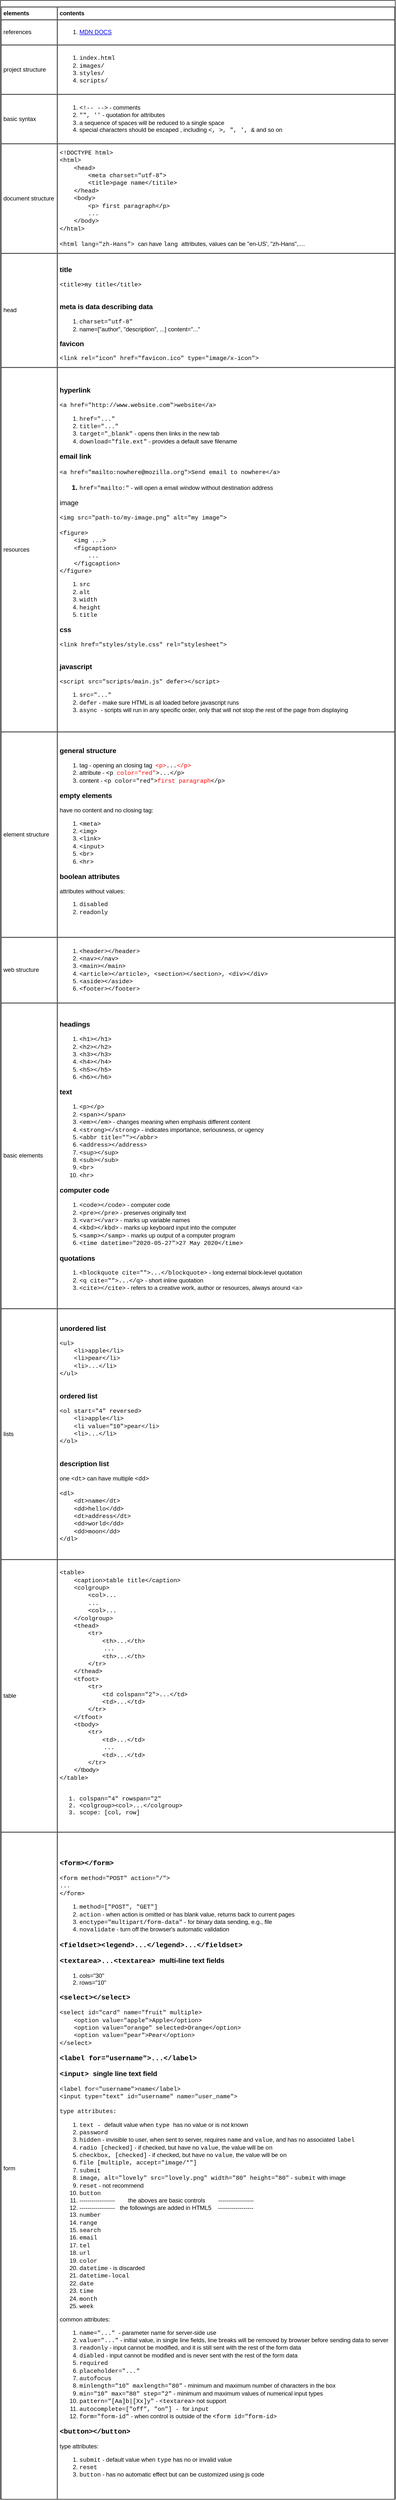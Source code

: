 <mxfile version="13.1.3">
    <diagram id="6hGFLwfOUW9BJ-s0fimq" name="html">
        <mxGraphModel dx="826" dy="403" grid="1" gridSize="10" guides="1" tooltips="1" connect="1" arrows="1" fold="1" page="1" pageScale="1" pageWidth="827" pageHeight="1169" math="0" shadow="0">
            <root>
                <mxCell id="0"/>
                <mxCell id="1" parent="0"/>
                <mxCell id="2" value="&lt;p&gt;&lt;/p&gt;&lt;table cellpadding=&quot;4&quot; cellspacing=&quot;0&quot; border=&quot;1&quot; style=&quot;font-size: 1em ; width: 100% ; height: 100%&quot;&gt;&lt;tbody&gt;&lt;tr&gt;&lt;th&gt;elements&lt;/th&gt;&lt;th&gt;contents&lt;/th&gt;&lt;/tr&gt;&lt;tr&gt;&lt;td&gt;references&lt;/td&gt;&lt;td&gt;&lt;ol&gt;&lt;li&gt;&lt;a href=&quot;https://developer.mozilla.org/en-US/docs/Learn/Getting_started_with_the_web&quot;&gt;MDN DOCS&lt;/a&gt;&lt;/li&gt;&lt;/ol&gt;&lt;/td&gt;&lt;/tr&gt;&lt;tr&gt;&lt;td&gt;project structure&lt;/td&gt;&lt;td&gt;&lt;ol&gt;&lt;li&gt;&lt;font face=&quot;Courier New&quot;&gt;index.html&lt;/font&gt;&lt;/li&gt;&lt;li&gt;&lt;font face=&quot;Courier New&quot;&gt;images/&lt;/font&gt;&lt;/li&gt;&lt;li&gt;&lt;font face=&quot;Courier New&quot;&gt;styles/&lt;/font&gt;&lt;/li&gt;&lt;li&gt;&lt;font face=&quot;Courier New&quot;&gt;scripts/&lt;/font&gt;&lt;/li&gt;&lt;/ol&gt;&lt;/td&gt;&lt;/tr&gt;&lt;tr&gt;&lt;td&gt;basic syntax&lt;/td&gt;&lt;td&gt;&lt;ol&gt;&lt;li&gt;&lt;font face=&quot;Courier New&quot;&gt;&amp;lt;!-- --&amp;gt;&lt;/font&gt; - comments&lt;/li&gt;&lt;li&gt;&lt;font face=&quot;Courier New&quot;&gt;&quot;&quot;, ''&lt;/font&gt; - quotation for attributes&lt;/li&gt;&lt;li&gt;a sequence of spaces will be reduced to a single space&lt;/li&gt;&lt;li&gt;special characters should be escaped , including &lt;font face=&quot;Courier New&quot;&gt;&amp;lt;, &amp;gt;, &quot;, ', &amp;amp;&lt;/font&gt; and so on&lt;/li&gt;&lt;/ol&gt;&lt;/td&gt;&lt;/tr&gt;&lt;tr&gt;&lt;td&gt;document structure&lt;/td&gt;&lt;td&gt;&lt;font face=&quot;Courier New&quot;&gt;&amp;lt;!DOCTYPE html&amp;gt;&lt;br&gt;&amp;lt;html&amp;gt;&lt;br&gt;&amp;nbsp; &amp;nbsp; &amp;lt;head&amp;gt;&lt;br&gt;&amp;nbsp; &amp;nbsp; &amp;nbsp; &amp;nbsp; &amp;lt;meta charset=&quot;utf-8&quot;&amp;gt;&lt;br&gt;&amp;nbsp; &amp;nbsp; &amp;nbsp; &amp;nbsp; &amp;lt;title&amp;gt;page name&amp;lt;/titile&amp;gt;&lt;br&gt;&amp;nbsp; &amp;nbsp; &amp;lt;/head&amp;gt;&lt;br&gt;&amp;nbsp; &amp;nbsp; &amp;lt;body&amp;gt;&lt;br&gt;&amp;nbsp; &amp;nbsp; &amp;nbsp; &amp;nbsp; &amp;lt;p&amp;gt; first paragraph&amp;lt;/p&amp;gt;&lt;br&gt;&amp;nbsp; &amp;nbsp; &amp;nbsp; &amp;nbsp; ...&lt;br&gt;&amp;nbsp; &amp;nbsp; &amp;lt;/body&amp;gt;&lt;br&gt;&amp;lt;/html&amp;gt;&lt;br&gt;&lt;br&gt;&amp;lt;html lang=&quot;zh-Hans&quot;&amp;gt; &lt;/font&gt;can have &lt;font face=&quot;Courier New&quot;&gt;lang &lt;/font&gt;attributes, values can be &quot;en-US', &quot;zh-Hans&quot;,....&lt;/td&gt;&lt;/tr&gt;&lt;tr&gt;&lt;td&gt;head&lt;/td&gt;&lt;td&gt;&lt;h3&gt;title&lt;/h3&gt;&lt;font face=&quot;Courier New&quot;&gt;&amp;lt;title&amp;gt;my title&amp;lt;/title&amp;gt;&lt;br&gt;&lt;br&gt;&lt;/font&gt;&lt;h3&gt;meta is data describing data&lt;/h3&gt;&lt;ol&gt;&lt;li&gt;&lt;font face=&quot;Courier New&quot;&gt;charset=&quot;utf-8&quot;&lt;/font&gt;&lt;/li&gt;&lt;li&gt;name=[&quot;author&quot;, &quot;description&quot;, ...] content=&quot;...&quot;&lt;/li&gt;&lt;/ol&gt;&lt;h3&gt;favicon&lt;/h3&gt;&lt;div style=&quot;font-family: &amp;#34;courier new&amp;#34;&quot;&gt;&amp;lt;link rel=&quot;icon&quot; href=&quot;favicon.ico&quot; type=&quot;image/x-icon&quot;&amp;gt;&lt;br&gt;&lt;/div&gt;&lt;div style=&quot;font-family: &amp;#34;courier new&amp;#34;&quot;&gt;&lt;/div&gt;&lt;/td&gt;&lt;/tr&gt;&lt;tr&gt;&lt;td&gt;resources&lt;/td&gt;&lt;td&gt;&lt;h3&gt;hyperlink&lt;/h3&gt;&lt;h3&gt;&lt;div style=&quot;font-size: 12px ; font-weight: 400&quot;&gt;&lt;font face=&quot;Courier New&quot;&gt;&amp;lt;a href=&quot;http://www.website.com&quot;&amp;gt;website&amp;lt;/a&amp;gt;&lt;/font&gt;&lt;/div&gt;&lt;div style=&quot;font-size: 12px ; font-weight: 400&quot;&gt;&lt;ol&gt;&lt;li&gt;&lt;font face=&quot;Courier New&quot;&gt;href=&quot;...&quot;&lt;/font&gt;&lt;/li&gt;&lt;li&gt;&lt;font face=&quot;Courier New&quot;&gt;title=&quot;...&quot;&lt;/font&gt;&lt;/li&gt;&lt;li&gt;&lt;font face=&quot;Courier New&quot;&gt;target=&quot;_blank&quot;&lt;/font&gt; - opens then links in the new tab&lt;/li&gt;&lt;li&gt;&lt;font face=&quot;Courier New&quot;&gt;download=&quot;file.ext&quot;&lt;/font&gt;&amp;nbsp;- provides a default save filename&lt;/li&gt;&lt;/ol&gt;&lt;h3&gt;email link&lt;/h3&gt;&lt;/div&gt;&lt;/h3&gt;&lt;h3&gt;&lt;div&gt;&lt;font face=&quot;Courier New&quot;&gt;&lt;span style=&quot;font-size: 12px ; font-weight: 400&quot;&gt;&amp;lt;a href=&quot;mailto:nowhere@mozilla.org&quot;&amp;gt;Send email to nowhere&amp;lt;/a&amp;gt;&lt;/span&gt;&lt;/font&gt;&lt;/div&gt;&lt;div&gt;&lt;ol&gt;&lt;li&gt;&lt;span style=&quot;font-size: 12px ; font-weight: 400&quot;&gt;&lt;font face=&quot;Courier New&quot;&gt;href=&quot;mailto:&quot;&lt;/font&gt;&amp;nbsp;- will open a email window without destination address&lt;/span&gt;&lt;/li&gt;&lt;/ol&gt;&lt;/div&gt;&lt;/h3&gt;&lt;h3&gt;&lt;span style=&quot;font-size: 1em ; font-weight: 400&quot;&gt;image&lt;/span&gt;&lt;/h3&gt;&lt;font face=&quot;Courier New&quot;&gt;&amp;lt;img src=&quot;path-to/my-image.png&quot; alt=&quot;my image&quot;&amp;gt;&lt;br&gt;&lt;br&gt;&amp;lt;figure&amp;gt;&lt;br&gt;&amp;nbsp; &amp;nbsp; &amp;lt;img ...&amp;gt;&lt;br&gt;&amp;nbsp; &amp;nbsp; &amp;lt;figcaption&amp;gt;&lt;br&gt;&amp;nbsp; &amp;nbsp; &amp;nbsp; &amp;nbsp; ...&lt;br&gt;&amp;nbsp; &amp;nbsp; &amp;lt;/figcaption&amp;gt;&lt;br&gt;&amp;lt;/figure&amp;gt;&lt;br&gt;&lt;/font&gt;&lt;ol&gt;&lt;li&gt;&lt;font face=&quot;Courier New&quot;&gt;src&lt;/font&gt;&lt;/li&gt;&lt;li&gt;&lt;font face=&quot;Courier New&quot;&gt;alt&lt;/font&gt;&lt;/li&gt;&lt;li&gt;&lt;font face=&quot;Courier New&quot;&gt;width&lt;/font&gt;&lt;/li&gt;&lt;li&gt;&lt;font face=&quot;Courier New&quot;&gt;height&lt;/font&gt;&lt;/li&gt;&lt;li&gt;&lt;font face=&quot;Courier New&quot;&gt;title&lt;/font&gt;&lt;/li&gt;&lt;/ol&gt;&lt;h3&gt;css&lt;/h3&gt;&lt;div&gt;&lt;font face=&quot;Courier New&quot;&gt;&amp;lt;link href=&quot;styles/style.css&quot; rel=&quot;stylesheet&quot;&amp;gt;&lt;/font&gt;&lt;/div&gt;&lt;div&gt;&lt;br&gt;&lt;/div&gt;&lt;h3&gt;javascript&lt;/h3&gt;&lt;div&gt;&lt;font face=&quot;Courier New&quot;&gt;&amp;lt;script src=&quot;scripts/main.js&quot; defer&amp;gt;&amp;lt;/script&amp;gt;&lt;/font&gt;&lt;/div&gt;&lt;div&gt;&lt;ol&gt;&lt;li&gt;&lt;font face=&quot;Courier New&quot;&gt;src=&quot;...&quot;&lt;/font&gt;&lt;/li&gt;&lt;li&gt;&lt;font face=&quot;Courier New&quot;&gt;defer&lt;/font&gt; - make sure HTML is all loaded before javascript runs&lt;/li&gt;&lt;li&gt;&lt;font face=&quot;Courier New&quot;&gt;async &lt;/font&gt;- scripts will run in any specific order, only that will not stop the rest of the page from displaying&lt;/li&gt;&lt;/ol&gt;&lt;/div&gt;&lt;/td&gt;&lt;/tr&gt;&lt;tr&gt;&lt;td&gt;element structure&lt;/td&gt;&lt;td&gt;&lt;h3&gt;general structure&lt;/h3&gt;&lt;ol&gt;&lt;li&gt;tag - opening an closing tag&amp;nbsp; &lt;font face=&quot;Courier New&quot;&gt;&lt;font color=&quot;#ff0000&quot;&gt;&amp;lt;p&amp;gt;&lt;/font&gt;...&lt;font color=&quot;#ff0000&quot;&gt;&amp;lt;/p&amp;gt;&lt;/font&gt;&lt;/font&gt;&lt;/li&gt;&lt;li&gt;attribute - &lt;font face=&quot;Courier New&quot;&gt;&amp;lt;p &lt;font color=&quot;#ff0000&quot;&gt;color=&quot;red&quot;&lt;/font&gt;&amp;gt;...&amp;lt;/p&amp;gt;&lt;/font&gt;&lt;/li&gt;&lt;li&gt;content - &lt;font face=&quot;Courier New&quot;&gt;&amp;lt;p color=&quot;red&quot;&amp;gt;&lt;font color=&quot;#ff0000&quot;&gt;first paragraph&lt;/font&gt;&amp;lt;/p&amp;gt;&lt;/font&gt;&lt;/li&gt;&lt;/ol&gt;&lt;h3&gt;empty elements&amp;nbsp;&lt;/h3&gt;&lt;div&gt;have no content and no closing tag:&lt;/div&gt;&lt;div&gt;&lt;ol&gt;&lt;li&gt;&lt;font face=&quot;Courier New&quot;&gt;&amp;lt;meta&amp;gt;&lt;/font&gt;&lt;/li&gt;&lt;li&gt;&lt;font face=&quot;Courier New&quot;&gt;&amp;lt;img&amp;gt;&lt;/font&gt;&lt;/li&gt;&lt;li&gt;&lt;font face=&quot;Courier New&quot;&gt;&amp;lt;link&amp;gt;&lt;/font&gt;&lt;/li&gt;&lt;li&gt;&lt;font face=&quot;Courier New&quot;&gt;&amp;lt;input&amp;gt;&lt;/font&gt;&lt;/li&gt;&lt;li&gt;&lt;font face=&quot;Courier New&quot;&gt;&amp;lt;br&amp;gt;&lt;/font&gt;&lt;/li&gt;&lt;li&gt;&lt;font face=&quot;Courier New&quot;&gt;&amp;lt;hr&amp;gt;&lt;/font&gt;&lt;/li&gt;&lt;/ol&gt;&lt;h3&gt;boolean attributes&lt;/h3&gt;&lt;/div&gt;&lt;div&gt;attributes without values:&lt;/div&gt;&lt;div&gt;&lt;ol&gt;&lt;li&gt;&lt;font face=&quot;Courier New&quot;&gt;disabled&lt;/font&gt;&lt;/li&gt;&lt;li&gt;&lt;font face=&quot;Courier New&quot;&gt;readonly&lt;/font&gt;&lt;/li&gt;&lt;/ol&gt;&lt;/div&gt;&lt;div&gt;&lt;font face=&quot;Courier New&quot;&gt;&lt;br&gt;&lt;/font&gt;&lt;/div&gt;&lt;/td&gt;&lt;/tr&gt;&lt;tr&gt;&lt;td&gt;web structure&lt;/td&gt;&lt;td&gt;&lt;ol&gt;&lt;li&gt;&lt;font face=&quot;Courier New&quot;&gt;&amp;lt;header&amp;gt;&amp;lt;/header&amp;gt;&lt;/font&gt;&lt;/li&gt;&lt;li&gt;&lt;font face=&quot;Courier New&quot;&gt;&amp;lt;nav&amp;gt;&amp;lt;/nav&amp;gt;&lt;/font&gt;&lt;/li&gt;&lt;li&gt;&lt;font face=&quot;Courier New&quot;&gt;&amp;lt;main&amp;gt;&amp;lt;/main&amp;gt;&lt;/font&gt;&lt;/li&gt;&lt;li&gt;&lt;font face=&quot;Courier New&quot;&gt;&amp;lt;article&amp;gt;&amp;lt;/article&amp;gt;, &amp;lt;section&amp;gt;&amp;lt;/section&amp;gt;, &amp;lt;div&amp;gt;&amp;lt;/div&amp;gt;&lt;/font&gt;&lt;/li&gt;&lt;li&gt;&lt;font face=&quot;Courier New&quot;&gt;&amp;lt;aside&amp;gt;&amp;lt;/aside&amp;gt;&lt;/font&gt;&lt;/li&gt;&lt;li&gt;&lt;font face=&quot;Courier New&quot;&gt;&amp;lt;footer&amp;gt;&amp;lt;/footer&amp;gt;&lt;/font&gt;&lt;/li&gt;&lt;/ol&gt;&lt;/td&gt;&lt;/tr&gt;&lt;tr&gt;&lt;td&gt;basic elements&lt;/td&gt;&lt;td&gt;&lt;h3&gt;headings&lt;/h3&gt;&lt;ol&gt;&lt;li&gt;&lt;font face=&quot;Courier New&quot;&gt;&amp;lt;h1&amp;gt;&amp;lt;/h1&amp;gt;&lt;/font&gt;&lt;/li&gt;&lt;li&gt;&lt;font face=&quot;Courier New&quot;&gt;&amp;lt;h2&amp;gt;&amp;lt;/h2&amp;gt;&lt;/font&gt;&lt;/li&gt;&lt;li&gt;&lt;font face=&quot;Courier New&quot;&gt;&amp;lt;h3&amp;gt;&amp;lt;/h3&amp;gt;&lt;/font&gt;&lt;/li&gt;&lt;li&gt;&lt;font face=&quot;Courier New&quot;&gt;&amp;lt;h4&amp;gt;&amp;lt;/h4&amp;gt;&lt;/font&gt;&lt;/li&gt;&lt;li&gt;&lt;font face=&quot;Courier New&quot;&gt;&amp;lt;h5&amp;gt;&amp;lt;/h5&amp;gt;&lt;/font&gt;&lt;/li&gt;&lt;li&gt;&lt;font face=&quot;Courier New&quot;&gt;&amp;lt;h6&amp;gt;&amp;lt;/h6&amp;gt;&lt;/font&gt;&lt;/li&gt;&lt;/ol&gt;&lt;h3&gt;text&lt;/h3&gt;&lt;ol&gt;&lt;li&gt;&lt;font face=&quot;Courier New&quot;&gt;&amp;lt;p&amp;gt;&amp;lt;/p&amp;gt;&lt;/font&gt;&lt;/li&gt;&lt;li&gt;&lt;font face=&quot;Courier New&quot;&gt;&amp;lt;span&amp;gt;&amp;lt;/span&amp;gt;&lt;/font&gt;&lt;/li&gt;&lt;li&gt;&lt;font face=&quot;Courier New&quot;&gt;&amp;lt;em&amp;gt;&amp;lt;/em&amp;gt;&lt;/font&gt; - changes meaning when emphasis different content&lt;/li&gt;&lt;li&gt;&lt;font face=&quot;Courier New&quot;&gt;&amp;lt;strong&amp;gt;&amp;lt;/strong&amp;gt;&lt;/font&gt; - indicates importance, seriousness, or ugency&lt;/li&gt;&lt;li&gt;&lt;font face=&quot;Courier New&quot;&gt;&amp;lt;abbr title=&quot;&quot;&amp;gt;&amp;lt;/abbr&amp;gt;&lt;/font&gt;&lt;/li&gt;&lt;li&gt;&lt;font face=&quot;Courier New&quot;&gt;&amp;lt;address&amp;gt;&amp;lt;/address&amp;gt;&lt;/font&gt;&lt;/li&gt;&lt;li&gt;&lt;font face=&quot;Courier New&quot;&gt;&amp;lt;sup&amp;gt;&amp;lt;/sup&amp;gt;&lt;/font&gt;&lt;/li&gt;&lt;li&gt;&lt;font face=&quot;Courier New&quot;&gt;&amp;lt;sub&amp;gt;&amp;lt;/sub&amp;gt;&lt;/font&gt;&lt;/li&gt;&lt;li&gt;&lt;font face=&quot;Courier New&quot;&gt;&amp;lt;br&amp;gt;&lt;/font&gt;&lt;/li&gt;&lt;li&gt;&lt;font face=&quot;Courier New&quot;&gt;&amp;lt;hr&amp;gt;&lt;/font&gt;&lt;/li&gt;&lt;/ol&gt;&lt;h3&gt;computer code&lt;/h3&gt;&lt;div&gt;&lt;ol&gt;&lt;li&gt;&lt;font face=&quot;Courier New&quot;&gt;&amp;lt;code&amp;gt;&amp;lt;/code&amp;gt;&lt;/font&gt;&amp;nbsp;- computer code&lt;/li&gt;&lt;li&gt;&lt;font face=&quot;Courier New&quot;&gt;&amp;lt;pre&amp;gt;&amp;lt;/pre&amp;gt;&lt;/font&gt;&amp;nbsp;- preserves originally text&lt;/li&gt;&lt;li&gt;&lt;font face=&quot;Courier New&quot;&gt;&amp;lt;var&amp;gt;&amp;lt;/var&amp;gt;&lt;/font&gt;&amp;nbsp;- marks up variable names&lt;/li&gt;&lt;li&gt;&lt;font face=&quot;Courier New&quot;&gt;&amp;lt;kbd&amp;gt;&amp;lt;/kbd&amp;gt;&lt;/font&gt;&amp;nbsp;- marks up keyboard input into the computer&lt;/li&gt;&lt;li&gt;&lt;font face=&quot;Courier New&quot;&gt;&amp;lt;samp&amp;gt;&amp;lt;/samp&amp;gt;&lt;/font&gt;&amp;nbsp;- marks up output of a computer program&lt;/li&gt;&lt;li&gt;&lt;font face=&quot;Courier New&quot;&gt;&amp;lt;time datetime=&quot;2020-05-27&quot;&amp;gt;27 May 2020&amp;lt;/time&amp;gt;&lt;/font&gt;&lt;/li&gt;&lt;/ol&gt;&lt;/div&gt;&lt;h3&gt;&lt;span style=&quot;font-size: 1em&quot;&gt;quotations&lt;/span&gt;&lt;/h3&gt;&lt;ol&gt;&lt;li&gt;&lt;font face=&quot;Courier New&quot;&gt;&amp;lt;blockquote cite=&quot;&quot;&amp;gt;...&amp;lt;/blockquote&amp;gt;&lt;/font&gt; - long external block-level quotation&amp;nbsp;&lt;/li&gt;&lt;li&gt;&lt;font face=&quot;Courier New&quot;&gt;&amp;lt;q cite=&quot;&quot;&amp;gt;...&amp;lt;/q&amp;gt;&lt;/font&gt; - short inline quotation&lt;/li&gt;&lt;li&gt;&lt;font face=&quot;Courier New&quot;&gt;&amp;lt;cite&amp;gt;&amp;lt;/cite&amp;gt;&lt;/font&gt; - refers to a creative work, author or resources, always around &lt;font face=&quot;Courier New&quot;&gt;&amp;lt;a&amp;gt;&lt;/font&gt;&lt;/li&gt;&lt;/ol&gt;&lt;div&gt;&lt;/div&gt;&lt;/td&gt;&lt;/tr&gt;&lt;tr&gt;&lt;td&gt;lists&lt;/td&gt;&lt;td&gt;&lt;h3&gt;unordered list&lt;/h3&gt;&lt;div&gt;&lt;font face=&quot;Courier New&quot;&gt;&amp;lt;ul&amp;gt;&lt;/font&gt;&lt;/div&gt;&lt;div&gt;&lt;font face=&quot;Courier New&quot;&gt;&amp;nbsp; &amp;nbsp; &amp;lt;li&amp;gt;apple&amp;lt;/li&amp;gt;&lt;/font&gt;&lt;/div&gt;&lt;div&gt;&lt;font face=&quot;Courier New&quot;&gt;&amp;nbsp; &amp;nbsp; &amp;lt;li&amp;gt;pear&amp;lt;/li&amp;gt;&lt;/font&gt;&lt;/div&gt;&lt;div&gt;&lt;font face=&quot;Courier New&quot;&gt;&amp;nbsp; &amp;nbsp; &amp;lt;li&amp;gt;...&amp;lt;/li&amp;gt;&lt;/font&gt;&lt;/div&gt;&lt;div&gt;&lt;font face=&quot;Courier New&quot;&gt;&amp;lt;/ul&amp;gt;&lt;/font&gt;&lt;/div&gt;&lt;div&gt;&lt;font face=&quot;Courier New&quot;&gt;&lt;br&gt;&lt;/font&gt;&lt;/div&gt;&lt;h3&gt;ordered list&lt;/h3&gt;&lt;div&gt;&lt;div&gt;&lt;font face=&quot;Courier New&quot;&gt;&amp;lt;ol start=&quot;4&quot; reversed&amp;gt;&lt;/font&gt;&lt;/div&gt;&lt;div&gt;&lt;font face=&quot;Courier New&quot;&gt;&amp;nbsp; &amp;nbsp; &amp;lt;li&amp;gt;apple&amp;lt;/li&amp;gt;&lt;/font&gt;&lt;/div&gt;&lt;div&gt;&lt;font face=&quot;Courier New&quot;&gt;&amp;nbsp; &amp;nbsp; &amp;lt;li value=&quot;10&quot;&amp;gt;pear&amp;lt;/li&amp;gt;&lt;/font&gt;&lt;/div&gt;&lt;div&gt;&lt;font face=&quot;Courier New&quot;&gt;&amp;nbsp; &amp;nbsp; &amp;lt;li&amp;gt;...&amp;lt;/li&amp;gt;&lt;/font&gt;&lt;/div&gt;&lt;div&gt;&lt;font face=&quot;Courier New&quot;&gt;&amp;lt;/ol&amp;gt;&lt;/font&gt;&lt;/div&gt;&lt;/div&gt;&lt;div&gt;&lt;font face=&quot;Courier New&quot;&gt;&lt;br&gt;&lt;/font&gt;&lt;/div&gt;&lt;h3&gt;description list&lt;/h3&gt;&lt;div&gt;one &lt;font face=&quot;Courier New&quot;&gt;&amp;lt;dt&amp;gt;&lt;/font&gt; can have multiple &lt;font face=&quot;Courier New&quot;&gt;&amp;lt;dd&amp;gt;&lt;/font&gt;&lt;/div&gt;&lt;div&gt;&lt;br&gt;&lt;/div&gt;&lt;div&gt;&lt;font face=&quot;Courier New&quot;&gt;&amp;lt;dl&amp;gt;&lt;/font&gt;&lt;/div&gt;&lt;div&gt;&lt;font face=&quot;Courier New&quot;&gt;&amp;nbsp; &amp;nbsp; &amp;lt;dt&amp;gt;name&amp;lt;/dt&amp;gt;&lt;/font&gt;&lt;/div&gt;&lt;div&gt;&lt;font face=&quot;Courier New&quot;&gt;&amp;nbsp; &amp;nbsp; &amp;lt;dd&amp;gt;hello&amp;lt;/dd&amp;gt;&lt;/font&gt;&lt;/div&gt;&lt;div&gt;&lt;font face=&quot;Courier New&quot;&gt;&amp;nbsp; &amp;nbsp; &amp;lt;dt&amp;gt;address&amp;lt;/dt&amp;gt;&lt;/font&gt;&lt;/div&gt;&lt;div&gt;&lt;font face=&quot;Courier New&quot;&gt;&amp;nbsp; &amp;nbsp; &amp;lt;dd&amp;gt;world&amp;lt;/dd&amp;gt;&lt;/font&gt;&lt;/div&gt;&lt;div&gt;&lt;font face=&quot;Courier New&quot;&gt;&amp;nbsp; &amp;nbsp; &amp;lt;dd&amp;gt;moon&amp;lt;/dd&amp;gt;&lt;/font&gt;&lt;/div&gt;&lt;div&gt;&lt;font face=&quot;Courier New&quot;&gt;&amp;lt;/dl&amp;gt;&lt;/font&gt;&lt;/div&gt;&lt;div&gt;&lt;font face=&quot;Courier New&quot;&gt;&lt;br&gt;&lt;/font&gt;&lt;/div&gt;&lt;/td&gt;&lt;/tr&gt;&lt;tr&gt;&lt;td&gt;table&lt;/td&gt;&lt;td&gt;&lt;font face=&quot;Courier New&quot;&gt;&amp;lt;table&amp;gt;&lt;br&gt;&amp;nbsp; &amp;nbsp; &amp;lt;caption&amp;gt;table title&amp;lt;/caption&amp;gt;&lt;br&gt;&amp;nbsp; &amp;nbsp; &amp;lt;colgroup&amp;gt;&lt;br&gt;&amp;nbsp; &amp;nbsp; &amp;nbsp; &amp;nbsp; &amp;lt;col&amp;gt;...&lt;br&gt;&amp;nbsp; &amp;nbsp; &amp;nbsp; &amp;nbsp; ...&lt;br&gt;&amp;nbsp; &amp;nbsp; &amp;nbsp; &amp;nbsp; &amp;lt;col&amp;gt;...&lt;/font&gt;&lt;br style=&quot;font-family: &amp;#34;courier new&amp;#34;&quot;&gt;&lt;span style=&quot;font-family: &amp;#34;courier new&amp;#34;&quot;&gt;&amp;nbsp; &amp;nbsp; &amp;lt;/colgroup&amp;gt;&lt;/span&gt;&lt;font face=&quot;Courier New&quot;&gt;&lt;br&gt;&amp;nbsp; &amp;nbsp; &amp;lt;thead&amp;gt;&lt;br&gt;&amp;nbsp; &amp;nbsp; &amp;nbsp; &amp;nbsp; &amp;lt;tr&amp;gt;&lt;br&gt;&amp;nbsp; &amp;nbsp; &amp;nbsp; &amp;nbsp; &amp;nbsp; &amp;nbsp; &amp;lt;th&amp;gt;...&amp;lt;/th&amp;gt;&lt;/font&gt;&lt;br style=&quot;font-family: &amp;#34;courier new&amp;#34;&quot;&gt;&amp;nbsp; &amp;nbsp; &amp;nbsp; &amp;nbsp; &amp;nbsp; &amp;nbsp; &amp;nbsp; &amp;nbsp; &lt;font face=&quot;Courier New&quot;&gt;&amp;nbsp; &amp;nbsp; &amp;nbsp;...&amp;nbsp;&amp;nbsp;&lt;br&gt;&lt;span style=&quot;font-size: 1em&quot;&gt;&amp;nbsp; &amp;nbsp; &amp;nbsp; &amp;nbsp; &amp;nbsp; &amp;nbsp; &amp;lt;th&amp;gt;...&amp;lt;/th&amp;gt;&amp;nbsp;&lt;/span&gt;&lt;span style=&quot;font-size: 1em&quot;&gt;&amp;nbsp;&lt;/span&gt;&amp;nbsp; &amp;nbsp;&lt;br&gt;&amp;nbsp; &amp;nbsp; &amp;nbsp; &amp;nbsp; &amp;lt;/tr&amp;gt;&lt;br&gt;&amp;nbsp; &amp;nbsp; &amp;lt;/thead&amp;gt;&lt;br&gt;&amp;nbsp; &amp;nbsp; &amp;lt;tfoot&amp;gt;&lt;/font&gt;&lt;br style=&quot;font-family: &amp;#34;courier new&amp;#34;&quot;&gt;&lt;span style=&quot;font-family: &amp;#34;courier new&amp;#34;&quot;&gt;&amp;nbsp; &amp;nbsp; &amp;nbsp; &amp;nbsp; &amp;lt;tr&amp;gt;&lt;/span&gt;&lt;br style=&quot;font-family: &amp;#34;courier new&amp;#34;&quot;&gt;&lt;span style=&quot;font-family: &amp;#34;courier new&amp;#34;&quot;&gt;&amp;nbsp; &amp;nbsp; &amp;nbsp; &amp;nbsp; &amp;nbsp; &amp;nbsp; &amp;lt;td colspan=&quot;2&quot;&amp;gt;...&amp;lt;/td&amp;gt;&amp;nbsp;&lt;/span&gt;&lt;br style=&quot;font-family: &amp;#34;courier new&amp;#34;&quot;&gt;&lt;span style=&quot;font-family: &amp;#34;courier new&amp;#34; ; font-size: 1em&quot;&gt;&amp;nbsp; &amp;nbsp; &amp;nbsp; &amp;nbsp; &amp;nbsp; &amp;nbsp; &amp;lt;td&amp;gt;...&amp;lt;/td&amp;gt;&amp;nbsp;&lt;/span&gt;&lt;span style=&quot;font-family: &amp;#34;courier new&amp;#34; ; font-size: 1em&quot;&gt;&amp;nbsp;&lt;/span&gt;&lt;span style=&quot;font-family: &amp;#34;courier new&amp;#34;&quot;&gt;&amp;nbsp; &amp;nbsp;&lt;/span&gt;&lt;br style=&quot;font-family: &amp;#34;courier new&amp;#34;&quot;&gt;&lt;span style=&quot;font-family: &amp;#34;courier new&amp;#34;&quot;&gt;&amp;nbsp; &amp;nbsp; &amp;nbsp; &amp;nbsp; &amp;lt;/tr&amp;gt;&lt;/span&gt;&lt;br style=&quot;font-family: &amp;#34;courier new&amp;#34;&quot;&gt;&lt;span style=&quot;font-family: &amp;#34;courier new&amp;#34;&quot;&gt;&amp;nbsp; &amp;nbsp; &amp;lt;/tfoot&amp;gt;&lt;/span&gt;&lt;font face=&quot;Courier New&quot;&gt;&lt;br&gt;&amp;nbsp; &amp;nbsp; &amp;lt;tbody&amp;gt;&lt;br&gt;&amp;nbsp; &amp;nbsp; &amp;nbsp; &amp;nbsp; &amp;lt;tr&amp;gt;&lt;br&gt;&amp;nbsp; &amp;nbsp; &amp;nbsp; &amp;nbsp; &amp;nbsp; &amp;nbsp; &amp;lt;td&amp;gt;...&amp;lt;/td&amp;gt;&lt;/font&gt;&lt;br style=&quot;font-family: &amp;#34;courier new&amp;#34;&quot;&gt;&amp;nbsp; &amp;nbsp; &amp;nbsp; &amp;nbsp; &amp;nbsp; &amp;nbsp; &amp;nbsp; &amp;nbsp;&amp;nbsp;&lt;font face=&quot;Courier New&quot;&gt;&amp;nbsp; &amp;nbsp; &amp;nbsp;...&amp;nbsp;&amp;nbsp;&lt;br&gt;&lt;span style=&quot;font-size: 1em&quot;&gt;&amp;nbsp; &amp;nbsp; &amp;nbsp; &amp;nbsp; &amp;nbsp; &amp;nbsp; &amp;lt;td&amp;gt;...&amp;lt;/td&amp;gt;&amp;nbsp;&lt;/span&gt;&lt;span style=&quot;font-size: 1em&quot;&gt;&amp;nbsp;&lt;/span&gt;&amp;nbsp; &amp;nbsp;&lt;br&gt;&amp;nbsp; &amp;nbsp; &amp;nbsp; &amp;nbsp; &amp;lt;/tr&amp;gt;&lt;br&gt;&amp;nbsp; &amp;nbsp; &amp;lt;/&lt;/font&gt;tbody&lt;font face=&quot;Courier New&quot;&gt;&amp;gt;&lt;/font&gt;&lt;font face=&quot;Courier New&quot;&gt;&lt;br&gt;&amp;lt;/table&amp;gt;&lt;br&gt;&lt;br&gt;&lt;ol&gt;&lt;li&gt;colspan=&quot;4&quot; rowspan=&quot;2&quot;&lt;/li&gt;&lt;li&gt;&amp;lt;colgroup&amp;gt;&amp;lt;col&amp;gt;...&amp;lt;/colgroup&amp;gt;&lt;/li&gt;&lt;li&gt;scope: [col, row]&lt;/li&gt;&lt;/ol&gt;&lt;/font&gt;&lt;/td&gt;&lt;/tr&gt;&lt;tr&gt;&lt;td&gt;form&lt;br&gt;&lt;/td&gt;&lt;td&gt;&lt;h3&gt;&lt;font face=&quot;Courier New&quot;&gt;&amp;lt;form&amp;gt;&amp;lt;/form&amp;gt;&lt;/font&gt;&lt;/h3&gt;&lt;div&gt;&lt;font face=&quot;Courier New&quot;&gt;&amp;lt;form method=&quot;POST&quot; action=&quot;/&quot;&amp;gt;&lt;/font&gt;&lt;/div&gt;&lt;div&gt;&lt;font face=&quot;Courier New&quot;&gt;...&lt;/font&gt;&lt;/div&gt;&lt;div&gt;&lt;font face=&quot;Courier New&quot;&gt;&amp;lt;/form&amp;gt;&lt;/font&gt;&lt;/div&gt;&lt;div&gt;&lt;ol&gt;&lt;li&gt;&lt;font face=&quot;Courier New&quot;&gt;method=[&quot;POST&quot;, &quot;GET&quot;]&lt;/font&gt;&lt;/li&gt;&lt;li&gt;&lt;font face=&quot;Courier New&quot;&gt;action&lt;/font&gt;&amp;nbsp;- when action is omitted or has blank value, returns back to current pages&lt;/li&gt;&lt;li&gt;&lt;font face=&quot;Courier New&quot;&gt;enctype=&quot;multipart/form-data&quot;&lt;/font&gt;&amp;nbsp;- for binary data sending, e.g., file&lt;/li&gt;&lt;li&gt;&lt;font face=&quot;Courier New&quot;&gt;novalidate&lt;/font&gt; - turn off the browser's automatic validation&lt;/li&gt;&lt;/ol&gt;&lt;/div&gt;&lt;div&gt;&lt;h3&gt;&lt;font face=&quot;Courier New&quot;&gt;&amp;lt;fieldset&amp;gt;&amp;lt;legend&amp;gt;...&amp;lt;/legend&amp;gt;...&amp;lt;/fieldset&amp;gt;&lt;/font&gt;&lt;/h3&gt;&lt;/div&gt;&lt;h3&gt;&lt;font face=&quot;Courier New&quot;&gt;&amp;lt;textarea&amp;gt;...&amp;lt;textarea&amp;gt;&amp;nbsp;&lt;/font&gt;multi-line text fields&lt;/h3&gt;&lt;div&gt;&lt;ol&gt;&lt;li&gt;cols=&quot;30&quot;&lt;/li&gt;&lt;li&gt;rows=&quot;10&quot;&lt;/li&gt;&lt;/ol&gt;&lt;/div&gt;&lt;h3&gt;&lt;font face=&quot;Courier New&quot;&gt;&amp;lt;select&amp;gt;&amp;lt;/select&amp;gt;&lt;/font&gt;&lt;/h3&gt;&lt;div&gt;&lt;font face=&quot;Courier New&quot;&gt;&amp;lt;select id=&quot;card&quot; name=&quot;fruit&quot; multiple&amp;gt;&lt;/font&gt;&lt;/div&gt;&lt;div&gt;&lt;font face=&quot;Courier New&quot;&gt;&amp;nbsp; &amp;nbsp; &amp;lt;option value=&quot;apple&quot;&amp;gt;Apple&amp;lt;/option&amp;gt;&lt;/font&gt;&lt;/div&gt;&lt;div&gt;&lt;font face=&quot;Courier New&quot;&gt;&amp;nbsp; &amp;nbsp; &amp;lt;option value=&quot;orange&quot; selected&amp;gt;Orange&amp;lt;/option&amp;gt;&lt;/font&gt;&lt;/div&gt;&lt;div&gt;&lt;font face=&quot;Courier New&quot;&gt;&amp;nbsp; &amp;nbsp; &amp;lt;option value=&quot;pear&quot;&amp;gt;Pear&amp;lt;/option&amp;gt;&lt;/font&gt;&lt;/div&gt;&lt;div&gt;&lt;font face=&quot;Courier New&quot;&gt;&amp;lt;/select&amp;gt;&lt;br&gt;&lt;/font&gt;&lt;/div&gt;&lt;h3&gt;&lt;font face=&quot;Courier New&quot;&gt;&amp;lt;label for=&quot;username&quot;&amp;gt;...&amp;lt;/label&amp;gt;&lt;/font&gt;&lt;/h3&gt;&lt;h3&gt;&lt;font face=&quot;Courier New&quot;&gt;&amp;lt;input&amp;gt;&amp;nbsp;&lt;/font&gt;single line text field&lt;/h3&gt;&lt;div&gt;&lt;font face=&quot;Courier New&quot;&gt;&amp;lt;label for=&quot;username&quot;&amp;gt;name&amp;lt;/label&amp;gt;&lt;/font&gt;&lt;/div&gt;&lt;div&gt;&lt;font face=&quot;Courier New&quot;&gt;&amp;lt;input type=&quot;text&quot; id=&quot;username&quot; name=&quot;user_name&quot;&amp;gt;&lt;/font&gt;&lt;/div&gt;&lt;div&gt;&lt;div&gt;&lt;br&gt;&lt;/div&gt;&lt;div&gt;&lt;font face=&quot;Courier New&quot;&gt;type attributes:&lt;/font&gt;&lt;/div&gt;&lt;div&gt;&lt;ol&gt;&lt;li&gt;&lt;font face=&quot;Courier New&quot;&gt;text -&amp;nbsp;&lt;/font&gt;default value when &lt;font face=&quot;Courier New&quot;&gt;type &lt;/font&gt;has no value or is not known&lt;/li&gt;&lt;li&gt;&lt;span style=&quot;font-family: &amp;#34;courier new&amp;#34; ; font-size: 1em&quot;&gt;password&lt;/span&gt;&lt;br&gt;&lt;/li&gt;&lt;li&gt;&lt;font face=&quot;Courier New&quot;&gt;hidden&lt;/font&gt;&amp;nbsp;- invisible to user, when sent to server, requires&amp;nbsp;&lt;font face=&quot;Courier New&quot; style=&quot;font-size: 1em&quot;&gt;name&lt;/font&gt;&lt;span style=&quot;font-size: 1em&quot;&gt;&amp;nbsp;and&amp;nbsp;&lt;/span&gt;&lt;font face=&quot;Courier New&quot; style=&quot;font-size: 1em&quot;&gt;value&lt;/font&gt;&lt;span style=&quot;font-size: 1em&quot;&gt;, and has no associated&amp;nbsp;&lt;font face=&quot;Courier New&quot;&gt;label&lt;/font&gt;&lt;/span&gt;&lt;/li&gt;&lt;li&gt;&lt;font face=&quot;Courier New&quot;&gt;radio [&lt;/font&gt;&lt;font face=&quot;Courier New&quot; style=&quot;font-size: 1em&quot;&gt;checked]&lt;/font&gt;&lt;span style=&quot;font-size: 1em&quot;&gt;&amp;nbsp;- if checked, but have no&lt;/span&gt;&lt;span style=&quot;font-size: 1em&quot;&gt;&amp;nbsp;&lt;/span&gt;&lt;font face=&quot;Courier New&quot; style=&quot;font-size: 1em&quot;&gt;value&lt;/font&gt;&lt;span style=&quot;font-size: 1em&quot;&gt;, the value will be&amp;nbsp;&lt;/span&gt;&lt;font face=&quot;Courier New&quot; style=&quot;font-size: 1em&quot;&gt;on&lt;/font&gt;&lt;/li&gt;&lt;li&gt;&lt;font face=&quot;Courier New&quot;&gt;checkbox, [&lt;/font&gt;&lt;font face=&quot;Courier New&quot; style=&quot;font-size: 1em&quot;&gt;checked]&lt;/font&gt;&lt;span style=&quot;font-size: 1em&quot;&gt;&amp;nbsp;- if checked, but have no&lt;/span&gt;&lt;span style=&quot;font-size: 1em&quot;&gt;&amp;nbsp;&lt;/span&gt;&lt;font face=&quot;Courier New&quot; style=&quot;font-size: 1em&quot;&gt;value&lt;/font&gt;&lt;span style=&quot;font-size: 1em&quot;&gt;, the value will be&amp;nbsp;&lt;/span&gt;&lt;font face=&quot;Courier New&quot; style=&quot;font-size: 1em&quot;&gt;on&lt;/font&gt;&lt;/li&gt;&lt;li&gt;&lt;font face=&quot;Courier New&quot;&gt;file [multiple, accept=&quot;image/*&quot;]&lt;/font&gt;&lt;/li&gt;&lt;li&gt;&lt;font face=&quot;Courier New&quot;&gt;submit&lt;/font&gt;&lt;/li&gt;&lt;li&gt;&lt;font face=&quot;Courier New&quot;&gt;image,&amp;nbsp;alt=&quot;lovely&quot; src=&quot;lovely.png&quot; width=&quot;80&quot; height=&quot;80&quot;&lt;/font&gt; -&amp;nbsp;&lt;font face=&quot;Courier New&quot;&gt;submit&lt;/font&gt;&amp;nbsp;with image&lt;/li&gt;&lt;li&gt;&lt;font face=&quot;Courier New&quot;&gt;reset&lt;/font&gt;&amp;nbsp;- not recommend&lt;/li&gt;&lt;li&gt;&lt;font face=&quot;Courier New&quot;&gt;button&lt;/font&gt;&lt;/li&gt;&lt;li&gt;------------------&amp;nbsp; &amp;nbsp; &amp;nbsp; &amp;nbsp; the aboves are basic controls&amp;nbsp; &amp;nbsp; &amp;nbsp; &amp;nbsp; ------------------&lt;/li&gt;&lt;li&gt;------------------&amp;nbsp; &amp;nbsp;the followings are added in HTML5&amp;nbsp; &amp;nbsp; ------------------&lt;/li&gt;&lt;li&gt;&lt;font face=&quot;Courier New&quot;&gt;number&lt;/font&gt;&lt;/li&gt;&lt;li&gt;&lt;font face=&quot;Courier New&quot;&gt;range&lt;/font&gt;&lt;/li&gt;&lt;li&gt;&lt;font face=&quot;Courier New&quot;&gt;search&lt;/font&gt;&lt;/li&gt;&lt;li&gt;&lt;span style=&quot;font-family: &amp;#34;courier new&amp;#34; ; font-size: 1em&quot;&gt;email&lt;/span&gt;&lt;br&gt;&lt;/li&gt;&lt;li&gt;&lt;font face=&quot;Courier New&quot;&gt;tel&lt;/font&gt;&lt;/li&gt;&lt;li&gt;&lt;font face=&quot;Courier New&quot;&gt;url&lt;/font&gt;&lt;/li&gt;&lt;li&gt;&lt;font face=&quot;Courier New&quot;&gt;color&lt;/font&gt;&lt;/li&gt;&lt;li&gt;&lt;font face=&quot;Courier New&quot;&gt;datetime&lt;/font&gt;&amp;nbsp;- is discarded&lt;/li&gt;&lt;li&gt;&lt;font face=&quot;Courier New&quot;&gt;datetime-local&lt;/font&gt;&lt;/li&gt;&lt;li&gt;&lt;font face=&quot;Courier New&quot;&gt;date&lt;/font&gt;&lt;/li&gt;&lt;li&gt;&lt;font face=&quot;Courier New&quot;&gt;time&lt;/font&gt;&lt;/li&gt;&lt;li&gt;&lt;font face=&quot;Courier New&quot;&gt;month&lt;/font&gt;&lt;/li&gt;&lt;li&gt;&lt;font face=&quot;Courier New&quot;&gt;week&lt;/font&gt;&lt;/li&gt;&lt;/ol&gt;&lt;div&gt;common attributes:&lt;/div&gt;&lt;/div&gt;&lt;ol&gt;&lt;li&gt;&lt;font face=&quot;Courier New&quot; style=&quot;font-size: 1em&quot;&gt;name=&quot;...&quot; &lt;/font&gt;&lt;span style=&quot;font-size: 1em&quot;&gt;- parameter name for server-side use&lt;/span&gt;&lt;br&gt;&lt;/li&gt;&lt;li&gt;&lt;font face=&quot;Courier New&quot;&gt;value=&quot;...&quot;&lt;/font&gt; - initial value, in single line fields, line breaks will be removed by browser before sending data to server&lt;/li&gt;&lt;li&gt;&lt;font face=&quot;Courier New&quot;&gt;readonly&lt;/font&gt; - input cannot be modified, and it is still sent with the rest of the form data&lt;/li&gt;&lt;li&gt;&lt;font face=&quot;Courier New&quot;&gt;diabled&lt;/font&gt; - input cannot be modified and is never sent with the rest of the form data&lt;/li&gt;&lt;li&gt;&lt;font face=&quot;Courier New&quot;&gt;required&lt;/font&gt;&lt;/li&gt;&lt;li&gt;&lt;span style=&quot;font-family: &amp;#34;courier new&amp;#34; ; font-size: 1em&quot;&gt;placeholder=&quot;...&quot;&lt;/span&gt;&lt;br&gt;&lt;/li&gt;&lt;li&gt;&lt;span style=&quot;font-family: &amp;#34;courier new&amp;#34; ; font-size: 1em&quot;&gt;autofocus&lt;/span&gt;&lt;/li&gt;&lt;li&gt;&lt;font face=&quot;Courier New&quot;&gt;minlength=&quot;10&quot; maxlength=&quot;80&quot;&lt;/font&gt;&amp;nbsp;- minimum and maximum number of characters in the box&lt;/li&gt;&lt;li&gt;&lt;font face=&quot;Courier New&quot;&gt;min=&quot;10&quot; max=&quot;80&quot; step=&quot;2&quot;&lt;/font&gt;&amp;nbsp;- minimum and maximum values of numerical input types&lt;/li&gt;&lt;li&gt;&lt;font face=&quot;Courier New&quot;&gt;pattern=&quot;[Aa]b|[Xx]y&quot;&lt;/font&gt;&amp;nbsp;- &lt;font face=&quot;Courier New&quot;&gt;&amp;lt;textarea&amp;gt;&lt;/font&gt; not support&lt;/li&gt;&lt;li&gt;&lt;font face=&quot;Courier New&quot;&gt;autocomplete=[&quot;off&quot;, &quot;on&quot;] - &lt;/font&gt;for &lt;font face=&quot;Courier New&quot;&gt;input&lt;/font&gt;&lt;/li&gt;&lt;li&gt;&lt;font face=&quot;Courier New&quot;&gt;form=&quot;form-id&quot;&lt;/font&gt; - when control is outside of the &lt;font face=&quot;Courier New&quot;&gt;&amp;lt;form id=&quot;form-id&amp;gt;&lt;/font&gt;&lt;/li&gt;&lt;/ol&gt;&lt;h3&gt;&lt;font face=&quot;Courier New&quot;&gt;&amp;lt;button&amp;gt;&amp;lt;/button&amp;gt;&lt;/font&gt;&lt;/h3&gt;&lt;/div&gt;&lt;div&gt;type attributes:&lt;/div&gt;&lt;div&gt;&lt;ol&gt;&lt;li&gt;&lt;font face=&quot;Courier New&quot;&gt;submit&lt;/font&gt;&amp;nbsp;- default value when &lt;font face=&quot;Courier New&quot;&gt;type&lt;/font&gt; has no or invalid value&lt;/li&gt;&lt;li&gt;&lt;font face=&quot;Courier New&quot;&gt;reset&lt;/font&gt;&lt;/li&gt;&lt;li&gt;&lt;font face=&quot;Courier New&quot;&gt;button&lt;/font&gt; - has no automatic effect but can be customized using js code&lt;/li&gt;&lt;/ol&gt;&lt;/div&gt;&lt;/td&gt;&lt;/tr&gt;&lt;/tbody&gt;&lt;/table&gt;&lt;p&gt;&lt;/p&gt; " style="verticalAlign=top;align=left;overflow=fill;fontSize=12;fontFamily=Helvetica;html=1;spacing=2;" parent="1" vertex="1">
                    <mxGeometry x="20" y="30" width="800" height="5060" as="geometry"/>
                </mxCell>
            </root>
        </mxGraphModel>
    </diagram>
</mxfile>